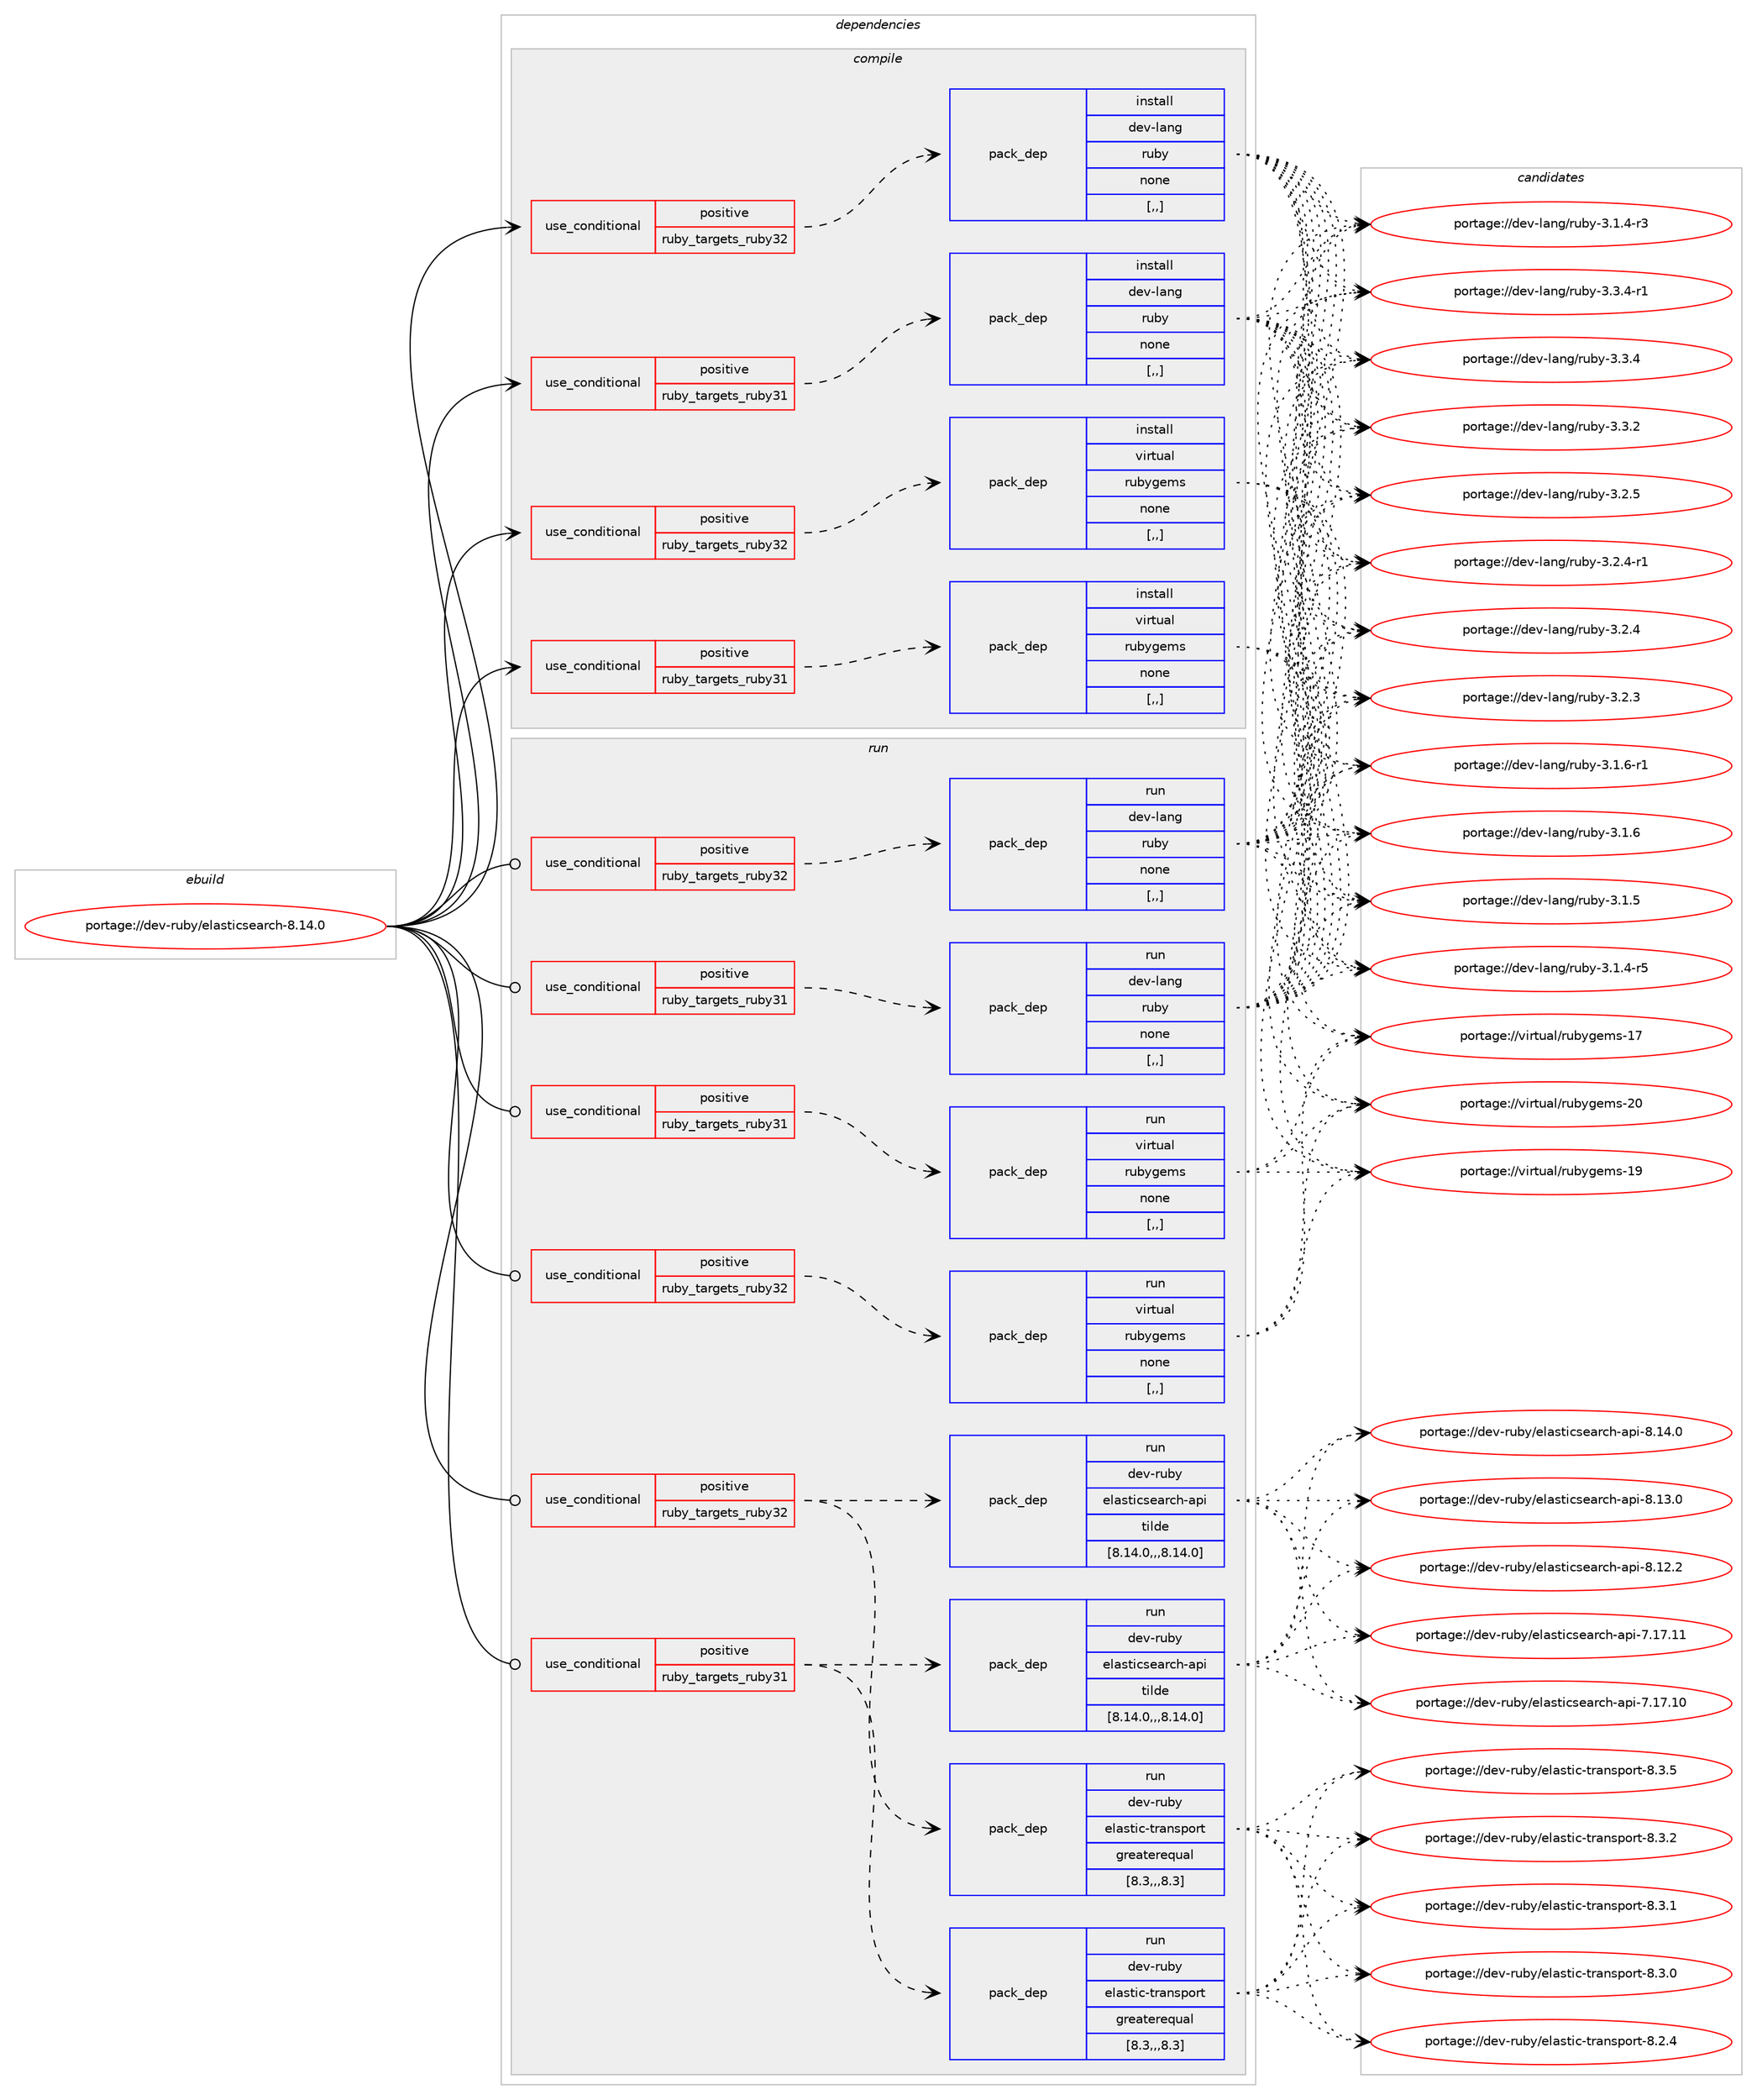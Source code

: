 digraph prolog {

# *************
# Graph options
# *************

newrank=true;
concentrate=true;
compound=true;
graph [rankdir=LR,fontname=Helvetica,fontsize=10,ranksep=1.5];#, ranksep=2.5, nodesep=0.2];
edge  [arrowhead=vee];
node  [fontname=Helvetica,fontsize=10];

# **********
# The ebuild
# **********

subgraph cluster_leftcol {
color=gray;
label=<<i>ebuild</i>>;
id [label="portage://dev-ruby/elasticsearch-8.14.0", color=red, width=4, href="../dev-ruby/elasticsearch-8.14.0.svg"];
}

# ****************
# The dependencies
# ****************

subgraph cluster_midcol {
color=gray;
label=<<i>dependencies</i>>;
subgraph cluster_compile {
fillcolor="#eeeeee";
style=filled;
label=<<i>compile</i>>;
subgraph cond47050 {
dependency182285 [label=<<TABLE BORDER="0" CELLBORDER="1" CELLSPACING="0" CELLPADDING="4"><TR><TD ROWSPAN="3" CELLPADDING="10">use_conditional</TD></TR><TR><TD>positive</TD></TR><TR><TD>ruby_targets_ruby31</TD></TR></TABLE>>, shape=none, color=red];
subgraph pack133927 {
dependency182286 [label=<<TABLE BORDER="0" CELLBORDER="1" CELLSPACING="0" CELLPADDING="4" WIDTH="220"><TR><TD ROWSPAN="6" CELLPADDING="30">pack_dep</TD></TR><TR><TD WIDTH="110">install</TD></TR><TR><TD>dev-lang</TD></TR><TR><TD>ruby</TD></TR><TR><TD>none</TD></TR><TR><TD>[,,]</TD></TR></TABLE>>, shape=none, color=blue];
}
dependency182285:e -> dependency182286:w [weight=20,style="dashed",arrowhead="vee"];
}
id:e -> dependency182285:w [weight=20,style="solid",arrowhead="vee"];
subgraph cond47051 {
dependency182287 [label=<<TABLE BORDER="0" CELLBORDER="1" CELLSPACING="0" CELLPADDING="4"><TR><TD ROWSPAN="3" CELLPADDING="10">use_conditional</TD></TR><TR><TD>positive</TD></TR><TR><TD>ruby_targets_ruby31</TD></TR></TABLE>>, shape=none, color=red];
subgraph pack133928 {
dependency182288 [label=<<TABLE BORDER="0" CELLBORDER="1" CELLSPACING="0" CELLPADDING="4" WIDTH="220"><TR><TD ROWSPAN="6" CELLPADDING="30">pack_dep</TD></TR><TR><TD WIDTH="110">install</TD></TR><TR><TD>virtual</TD></TR><TR><TD>rubygems</TD></TR><TR><TD>none</TD></TR><TR><TD>[,,]</TD></TR></TABLE>>, shape=none, color=blue];
}
dependency182287:e -> dependency182288:w [weight=20,style="dashed",arrowhead="vee"];
}
id:e -> dependency182287:w [weight=20,style="solid",arrowhead="vee"];
subgraph cond47052 {
dependency182289 [label=<<TABLE BORDER="0" CELLBORDER="1" CELLSPACING="0" CELLPADDING="4"><TR><TD ROWSPAN="3" CELLPADDING="10">use_conditional</TD></TR><TR><TD>positive</TD></TR><TR><TD>ruby_targets_ruby32</TD></TR></TABLE>>, shape=none, color=red];
subgraph pack133929 {
dependency182290 [label=<<TABLE BORDER="0" CELLBORDER="1" CELLSPACING="0" CELLPADDING="4" WIDTH="220"><TR><TD ROWSPAN="6" CELLPADDING="30">pack_dep</TD></TR><TR><TD WIDTH="110">install</TD></TR><TR><TD>dev-lang</TD></TR><TR><TD>ruby</TD></TR><TR><TD>none</TD></TR><TR><TD>[,,]</TD></TR></TABLE>>, shape=none, color=blue];
}
dependency182289:e -> dependency182290:w [weight=20,style="dashed",arrowhead="vee"];
}
id:e -> dependency182289:w [weight=20,style="solid",arrowhead="vee"];
subgraph cond47053 {
dependency182291 [label=<<TABLE BORDER="0" CELLBORDER="1" CELLSPACING="0" CELLPADDING="4"><TR><TD ROWSPAN="3" CELLPADDING="10">use_conditional</TD></TR><TR><TD>positive</TD></TR><TR><TD>ruby_targets_ruby32</TD></TR></TABLE>>, shape=none, color=red];
subgraph pack133930 {
dependency182292 [label=<<TABLE BORDER="0" CELLBORDER="1" CELLSPACING="0" CELLPADDING="4" WIDTH="220"><TR><TD ROWSPAN="6" CELLPADDING="30">pack_dep</TD></TR><TR><TD WIDTH="110">install</TD></TR><TR><TD>virtual</TD></TR><TR><TD>rubygems</TD></TR><TR><TD>none</TD></TR><TR><TD>[,,]</TD></TR></TABLE>>, shape=none, color=blue];
}
dependency182291:e -> dependency182292:w [weight=20,style="dashed",arrowhead="vee"];
}
id:e -> dependency182291:w [weight=20,style="solid",arrowhead="vee"];
}
subgraph cluster_compileandrun {
fillcolor="#eeeeee";
style=filled;
label=<<i>compile and run</i>>;
}
subgraph cluster_run {
fillcolor="#eeeeee";
style=filled;
label=<<i>run</i>>;
subgraph cond47054 {
dependency182293 [label=<<TABLE BORDER="0" CELLBORDER="1" CELLSPACING="0" CELLPADDING="4"><TR><TD ROWSPAN="3" CELLPADDING="10">use_conditional</TD></TR><TR><TD>positive</TD></TR><TR><TD>ruby_targets_ruby31</TD></TR></TABLE>>, shape=none, color=red];
subgraph pack133931 {
dependency182294 [label=<<TABLE BORDER="0" CELLBORDER="1" CELLSPACING="0" CELLPADDING="4" WIDTH="220"><TR><TD ROWSPAN="6" CELLPADDING="30">pack_dep</TD></TR><TR><TD WIDTH="110">run</TD></TR><TR><TD>dev-lang</TD></TR><TR><TD>ruby</TD></TR><TR><TD>none</TD></TR><TR><TD>[,,]</TD></TR></TABLE>>, shape=none, color=blue];
}
dependency182293:e -> dependency182294:w [weight=20,style="dashed",arrowhead="vee"];
}
id:e -> dependency182293:w [weight=20,style="solid",arrowhead="odot"];
subgraph cond47055 {
dependency182295 [label=<<TABLE BORDER="0" CELLBORDER="1" CELLSPACING="0" CELLPADDING="4"><TR><TD ROWSPAN="3" CELLPADDING="10">use_conditional</TD></TR><TR><TD>positive</TD></TR><TR><TD>ruby_targets_ruby31</TD></TR></TABLE>>, shape=none, color=red];
subgraph pack133932 {
dependency182296 [label=<<TABLE BORDER="0" CELLBORDER="1" CELLSPACING="0" CELLPADDING="4" WIDTH="220"><TR><TD ROWSPAN="6" CELLPADDING="30">pack_dep</TD></TR><TR><TD WIDTH="110">run</TD></TR><TR><TD>dev-ruby</TD></TR><TR><TD>elasticsearch-api</TD></TR><TR><TD>tilde</TD></TR><TR><TD>[8.14.0,,,8.14.0]</TD></TR></TABLE>>, shape=none, color=blue];
}
dependency182295:e -> dependency182296:w [weight=20,style="dashed",arrowhead="vee"];
subgraph pack133933 {
dependency182297 [label=<<TABLE BORDER="0" CELLBORDER="1" CELLSPACING="0" CELLPADDING="4" WIDTH="220"><TR><TD ROWSPAN="6" CELLPADDING="30">pack_dep</TD></TR><TR><TD WIDTH="110">run</TD></TR><TR><TD>dev-ruby</TD></TR><TR><TD>elastic-transport</TD></TR><TR><TD>greaterequal</TD></TR><TR><TD>[8.3,,,8.3]</TD></TR></TABLE>>, shape=none, color=blue];
}
dependency182295:e -> dependency182297:w [weight=20,style="dashed",arrowhead="vee"];
}
id:e -> dependency182295:w [weight=20,style="solid",arrowhead="odot"];
subgraph cond47056 {
dependency182298 [label=<<TABLE BORDER="0" CELLBORDER="1" CELLSPACING="0" CELLPADDING="4"><TR><TD ROWSPAN="3" CELLPADDING="10">use_conditional</TD></TR><TR><TD>positive</TD></TR><TR><TD>ruby_targets_ruby31</TD></TR></TABLE>>, shape=none, color=red];
subgraph pack133934 {
dependency182299 [label=<<TABLE BORDER="0" CELLBORDER="1" CELLSPACING="0" CELLPADDING="4" WIDTH="220"><TR><TD ROWSPAN="6" CELLPADDING="30">pack_dep</TD></TR><TR><TD WIDTH="110">run</TD></TR><TR><TD>virtual</TD></TR><TR><TD>rubygems</TD></TR><TR><TD>none</TD></TR><TR><TD>[,,]</TD></TR></TABLE>>, shape=none, color=blue];
}
dependency182298:e -> dependency182299:w [weight=20,style="dashed",arrowhead="vee"];
}
id:e -> dependency182298:w [weight=20,style="solid",arrowhead="odot"];
subgraph cond47057 {
dependency182300 [label=<<TABLE BORDER="0" CELLBORDER="1" CELLSPACING="0" CELLPADDING="4"><TR><TD ROWSPAN="3" CELLPADDING="10">use_conditional</TD></TR><TR><TD>positive</TD></TR><TR><TD>ruby_targets_ruby32</TD></TR></TABLE>>, shape=none, color=red];
subgraph pack133935 {
dependency182301 [label=<<TABLE BORDER="0" CELLBORDER="1" CELLSPACING="0" CELLPADDING="4" WIDTH="220"><TR><TD ROWSPAN="6" CELLPADDING="30">pack_dep</TD></TR><TR><TD WIDTH="110">run</TD></TR><TR><TD>dev-lang</TD></TR><TR><TD>ruby</TD></TR><TR><TD>none</TD></TR><TR><TD>[,,]</TD></TR></TABLE>>, shape=none, color=blue];
}
dependency182300:e -> dependency182301:w [weight=20,style="dashed",arrowhead="vee"];
}
id:e -> dependency182300:w [weight=20,style="solid",arrowhead="odot"];
subgraph cond47058 {
dependency182302 [label=<<TABLE BORDER="0" CELLBORDER="1" CELLSPACING="0" CELLPADDING="4"><TR><TD ROWSPAN="3" CELLPADDING="10">use_conditional</TD></TR><TR><TD>positive</TD></TR><TR><TD>ruby_targets_ruby32</TD></TR></TABLE>>, shape=none, color=red];
subgraph pack133936 {
dependency182303 [label=<<TABLE BORDER="0" CELLBORDER="1" CELLSPACING="0" CELLPADDING="4" WIDTH="220"><TR><TD ROWSPAN="6" CELLPADDING="30">pack_dep</TD></TR><TR><TD WIDTH="110">run</TD></TR><TR><TD>dev-ruby</TD></TR><TR><TD>elasticsearch-api</TD></TR><TR><TD>tilde</TD></TR><TR><TD>[8.14.0,,,8.14.0]</TD></TR></TABLE>>, shape=none, color=blue];
}
dependency182302:e -> dependency182303:w [weight=20,style="dashed",arrowhead="vee"];
subgraph pack133937 {
dependency182304 [label=<<TABLE BORDER="0" CELLBORDER="1" CELLSPACING="0" CELLPADDING="4" WIDTH="220"><TR><TD ROWSPAN="6" CELLPADDING="30">pack_dep</TD></TR><TR><TD WIDTH="110">run</TD></TR><TR><TD>dev-ruby</TD></TR><TR><TD>elastic-transport</TD></TR><TR><TD>greaterequal</TD></TR><TR><TD>[8.3,,,8.3]</TD></TR></TABLE>>, shape=none, color=blue];
}
dependency182302:e -> dependency182304:w [weight=20,style="dashed",arrowhead="vee"];
}
id:e -> dependency182302:w [weight=20,style="solid",arrowhead="odot"];
subgraph cond47059 {
dependency182305 [label=<<TABLE BORDER="0" CELLBORDER="1" CELLSPACING="0" CELLPADDING="4"><TR><TD ROWSPAN="3" CELLPADDING="10">use_conditional</TD></TR><TR><TD>positive</TD></TR><TR><TD>ruby_targets_ruby32</TD></TR></TABLE>>, shape=none, color=red];
subgraph pack133938 {
dependency182306 [label=<<TABLE BORDER="0" CELLBORDER="1" CELLSPACING="0" CELLPADDING="4" WIDTH="220"><TR><TD ROWSPAN="6" CELLPADDING="30">pack_dep</TD></TR><TR><TD WIDTH="110">run</TD></TR><TR><TD>virtual</TD></TR><TR><TD>rubygems</TD></TR><TR><TD>none</TD></TR><TR><TD>[,,]</TD></TR></TABLE>>, shape=none, color=blue];
}
dependency182305:e -> dependency182306:w [weight=20,style="dashed",arrowhead="vee"];
}
id:e -> dependency182305:w [weight=20,style="solid",arrowhead="odot"];
}
}

# **************
# The candidates
# **************

subgraph cluster_choices {
rank=same;
color=gray;
label=<<i>candidates</i>>;

subgraph choice133927 {
color=black;
nodesep=1;
choice100101118451089711010347114117981214551465146524511449 [label="portage://dev-lang/ruby-3.3.4-r1", color=red, width=4,href="../dev-lang/ruby-3.3.4-r1.svg"];
choice10010111845108971101034711411798121455146514652 [label="portage://dev-lang/ruby-3.3.4", color=red, width=4,href="../dev-lang/ruby-3.3.4.svg"];
choice10010111845108971101034711411798121455146514650 [label="portage://dev-lang/ruby-3.3.2", color=red, width=4,href="../dev-lang/ruby-3.3.2.svg"];
choice10010111845108971101034711411798121455146504653 [label="portage://dev-lang/ruby-3.2.5", color=red, width=4,href="../dev-lang/ruby-3.2.5.svg"];
choice100101118451089711010347114117981214551465046524511449 [label="portage://dev-lang/ruby-3.2.4-r1", color=red, width=4,href="../dev-lang/ruby-3.2.4-r1.svg"];
choice10010111845108971101034711411798121455146504652 [label="portage://dev-lang/ruby-3.2.4", color=red, width=4,href="../dev-lang/ruby-3.2.4.svg"];
choice10010111845108971101034711411798121455146504651 [label="portage://dev-lang/ruby-3.2.3", color=red, width=4,href="../dev-lang/ruby-3.2.3.svg"];
choice100101118451089711010347114117981214551464946544511449 [label="portage://dev-lang/ruby-3.1.6-r1", color=red, width=4,href="../dev-lang/ruby-3.1.6-r1.svg"];
choice10010111845108971101034711411798121455146494654 [label="portage://dev-lang/ruby-3.1.6", color=red, width=4,href="../dev-lang/ruby-3.1.6.svg"];
choice10010111845108971101034711411798121455146494653 [label="portage://dev-lang/ruby-3.1.5", color=red, width=4,href="../dev-lang/ruby-3.1.5.svg"];
choice100101118451089711010347114117981214551464946524511453 [label="portage://dev-lang/ruby-3.1.4-r5", color=red, width=4,href="../dev-lang/ruby-3.1.4-r5.svg"];
choice100101118451089711010347114117981214551464946524511451 [label="portage://dev-lang/ruby-3.1.4-r3", color=red, width=4,href="../dev-lang/ruby-3.1.4-r3.svg"];
dependency182286:e -> choice100101118451089711010347114117981214551465146524511449:w [style=dotted,weight="100"];
dependency182286:e -> choice10010111845108971101034711411798121455146514652:w [style=dotted,weight="100"];
dependency182286:e -> choice10010111845108971101034711411798121455146514650:w [style=dotted,weight="100"];
dependency182286:e -> choice10010111845108971101034711411798121455146504653:w [style=dotted,weight="100"];
dependency182286:e -> choice100101118451089711010347114117981214551465046524511449:w [style=dotted,weight="100"];
dependency182286:e -> choice10010111845108971101034711411798121455146504652:w [style=dotted,weight="100"];
dependency182286:e -> choice10010111845108971101034711411798121455146504651:w [style=dotted,weight="100"];
dependency182286:e -> choice100101118451089711010347114117981214551464946544511449:w [style=dotted,weight="100"];
dependency182286:e -> choice10010111845108971101034711411798121455146494654:w [style=dotted,weight="100"];
dependency182286:e -> choice10010111845108971101034711411798121455146494653:w [style=dotted,weight="100"];
dependency182286:e -> choice100101118451089711010347114117981214551464946524511453:w [style=dotted,weight="100"];
dependency182286:e -> choice100101118451089711010347114117981214551464946524511451:w [style=dotted,weight="100"];
}
subgraph choice133928 {
color=black;
nodesep=1;
choice118105114116117971084711411798121103101109115455048 [label="portage://virtual/rubygems-20", color=red, width=4,href="../virtual/rubygems-20.svg"];
choice118105114116117971084711411798121103101109115454957 [label="portage://virtual/rubygems-19", color=red, width=4,href="../virtual/rubygems-19.svg"];
choice118105114116117971084711411798121103101109115454955 [label="portage://virtual/rubygems-17", color=red, width=4,href="../virtual/rubygems-17.svg"];
dependency182288:e -> choice118105114116117971084711411798121103101109115455048:w [style=dotted,weight="100"];
dependency182288:e -> choice118105114116117971084711411798121103101109115454957:w [style=dotted,weight="100"];
dependency182288:e -> choice118105114116117971084711411798121103101109115454955:w [style=dotted,weight="100"];
}
subgraph choice133929 {
color=black;
nodesep=1;
choice100101118451089711010347114117981214551465146524511449 [label="portage://dev-lang/ruby-3.3.4-r1", color=red, width=4,href="../dev-lang/ruby-3.3.4-r1.svg"];
choice10010111845108971101034711411798121455146514652 [label="portage://dev-lang/ruby-3.3.4", color=red, width=4,href="../dev-lang/ruby-3.3.4.svg"];
choice10010111845108971101034711411798121455146514650 [label="portage://dev-lang/ruby-3.3.2", color=red, width=4,href="../dev-lang/ruby-3.3.2.svg"];
choice10010111845108971101034711411798121455146504653 [label="portage://dev-lang/ruby-3.2.5", color=red, width=4,href="../dev-lang/ruby-3.2.5.svg"];
choice100101118451089711010347114117981214551465046524511449 [label="portage://dev-lang/ruby-3.2.4-r1", color=red, width=4,href="../dev-lang/ruby-3.2.4-r1.svg"];
choice10010111845108971101034711411798121455146504652 [label="portage://dev-lang/ruby-3.2.4", color=red, width=4,href="../dev-lang/ruby-3.2.4.svg"];
choice10010111845108971101034711411798121455146504651 [label="portage://dev-lang/ruby-3.2.3", color=red, width=4,href="../dev-lang/ruby-3.2.3.svg"];
choice100101118451089711010347114117981214551464946544511449 [label="portage://dev-lang/ruby-3.1.6-r1", color=red, width=4,href="../dev-lang/ruby-3.1.6-r1.svg"];
choice10010111845108971101034711411798121455146494654 [label="portage://dev-lang/ruby-3.1.6", color=red, width=4,href="../dev-lang/ruby-3.1.6.svg"];
choice10010111845108971101034711411798121455146494653 [label="portage://dev-lang/ruby-3.1.5", color=red, width=4,href="../dev-lang/ruby-3.1.5.svg"];
choice100101118451089711010347114117981214551464946524511453 [label="portage://dev-lang/ruby-3.1.4-r5", color=red, width=4,href="../dev-lang/ruby-3.1.4-r5.svg"];
choice100101118451089711010347114117981214551464946524511451 [label="portage://dev-lang/ruby-3.1.4-r3", color=red, width=4,href="../dev-lang/ruby-3.1.4-r3.svg"];
dependency182290:e -> choice100101118451089711010347114117981214551465146524511449:w [style=dotted,weight="100"];
dependency182290:e -> choice10010111845108971101034711411798121455146514652:w [style=dotted,weight="100"];
dependency182290:e -> choice10010111845108971101034711411798121455146514650:w [style=dotted,weight="100"];
dependency182290:e -> choice10010111845108971101034711411798121455146504653:w [style=dotted,weight="100"];
dependency182290:e -> choice100101118451089711010347114117981214551465046524511449:w [style=dotted,weight="100"];
dependency182290:e -> choice10010111845108971101034711411798121455146504652:w [style=dotted,weight="100"];
dependency182290:e -> choice10010111845108971101034711411798121455146504651:w [style=dotted,weight="100"];
dependency182290:e -> choice100101118451089711010347114117981214551464946544511449:w [style=dotted,weight="100"];
dependency182290:e -> choice10010111845108971101034711411798121455146494654:w [style=dotted,weight="100"];
dependency182290:e -> choice10010111845108971101034711411798121455146494653:w [style=dotted,weight="100"];
dependency182290:e -> choice100101118451089711010347114117981214551464946524511453:w [style=dotted,weight="100"];
dependency182290:e -> choice100101118451089711010347114117981214551464946524511451:w [style=dotted,weight="100"];
}
subgraph choice133930 {
color=black;
nodesep=1;
choice118105114116117971084711411798121103101109115455048 [label="portage://virtual/rubygems-20", color=red, width=4,href="../virtual/rubygems-20.svg"];
choice118105114116117971084711411798121103101109115454957 [label="portage://virtual/rubygems-19", color=red, width=4,href="../virtual/rubygems-19.svg"];
choice118105114116117971084711411798121103101109115454955 [label="portage://virtual/rubygems-17", color=red, width=4,href="../virtual/rubygems-17.svg"];
dependency182292:e -> choice118105114116117971084711411798121103101109115455048:w [style=dotted,weight="100"];
dependency182292:e -> choice118105114116117971084711411798121103101109115454957:w [style=dotted,weight="100"];
dependency182292:e -> choice118105114116117971084711411798121103101109115454955:w [style=dotted,weight="100"];
}
subgraph choice133931 {
color=black;
nodesep=1;
choice100101118451089711010347114117981214551465146524511449 [label="portage://dev-lang/ruby-3.3.4-r1", color=red, width=4,href="../dev-lang/ruby-3.3.4-r1.svg"];
choice10010111845108971101034711411798121455146514652 [label="portage://dev-lang/ruby-3.3.4", color=red, width=4,href="../dev-lang/ruby-3.3.4.svg"];
choice10010111845108971101034711411798121455146514650 [label="portage://dev-lang/ruby-3.3.2", color=red, width=4,href="../dev-lang/ruby-3.3.2.svg"];
choice10010111845108971101034711411798121455146504653 [label="portage://dev-lang/ruby-3.2.5", color=red, width=4,href="../dev-lang/ruby-3.2.5.svg"];
choice100101118451089711010347114117981214551465046524511449 [label="portage://dev-lang/ruby-3.2.4-r1", color=red, width=4,href="../dev-lang/ruby-3.2.4-r1.svg"];
choice10010111845108971101034711411798121455146504652 [label="portage://dev-lang/ruby-3.2.4", color=red, width=4,href="../dev-lang/ruby-3.2.4.svg"];
choice10010111845108971101034711411798121455146504651 [label="portage://dev-lang/ruby-3.2.3", color=red, width=4,href="../dev-lang/ruby-3.2.3.svg"];
choice100101118451089711010347114117981214551464946544511449 [label="portage://dev-lang/ruby-3.1.6-r1", color=red, width=4,href="../dev-lang/ruby-3.1.6-r1.svg"];
choice10010111845108971101034711411798121455146494654 [label="portage://dev-lang/ruby-3.1.6", color=red, width=4,href="../dev-lang/ruby-3.1.6.svg"];
choice10010111845108971101034711411798121455146494653 [label="portage://dev-lang/ruby-3.1.5", color=red, width=4,href="../dev-lang/ruby-3.1.5.svg"];
choice100101118451089711010347114117981214551464946524511453 [label="portage://dev-lang/ruby-3.1.4-r5", color=red, width=4,href="../dev-lang/ruby-3.1.4-r5.svg"];
choice100101118451089711010347114117981214551464946524511451 [label="portage://dev-lang/ruby-3.1.4-r3", color=red, width=4,href="../dev-lang/ruby-3.1.4-r3.svg"];
dependency182294:e -> choice100101118451089711010347114117981214551465146524511449:w [style=dotted,weight="100"];
dependency182294:e -> choice10010111845108971101034711411798121455146514652:w [style=dotted,weight="100"];
dependency182294:e -> choice10010111845108971101034711411798121455146514650:w [style=dotted,weight="100"];
dependency182294:e -> choice10010111845108971101034711411798121455146504653:w [style=dotted,weight="100"];
dependency182294:e -> choice100101118451089711010347114117981214551465046524511449:w [style=dotted,weight="100"];
dependency182294:e -> choice10010111845108971101034711411798121455146504652:w [style=dotted,weight="100"];
dependency182294:e -> choice10010111845108971101034711411798121455146504651:w [style=dotted,weight="100"];
dependency182294:e -> choice100101118451089711010347114117981214551464946544511449:w [style=dotted,weight="100"];
dependency182294:e -> choice10010111845108971101034711411798121455146494654:w [style=dotted,weight="100"];
dependency182294:e -> choice10010111845108971101034711411798121455146494653:w [style=dotted,weight="100"];
dependency182294:e -> choice100101118451089711010347114117981214551464946524511453:w [style=dotted,weight="100"];
dependency182294:e -> choice100101118451089711010347114117981214551464946524511451:w [style=dotted,weight="100"];
}
subgraph choice133932 {
color=black;
nodesep=1;
choice10010111845114117981214710110897115116105991151019711499104459711210545564649524648 [label="portage://dev-ruby/elasticsearch-api-8.14.0", color=red, width=4,href="../dev-ruby/elasticsearch-api-8.14.0.svg"];
choice10010111845114117981214710110897115116105991151019711499104459711210545564649514648 [label="portage://dev-ruby/elasticsearch-api-8.13.0", color=red, width=4,href="../dev-ruby/elasticsearch-api-8.13.0.svg"];
choice10010111845114117981214710110897115116105991151019711499104459711210545564649504650 [label="portage://dev-ruby/elasticsearch-api-8.12.2", color=red, width=4,href="../dev-ruby/elasticsearch-api-8.12.2.svg"];
choice1001011184511411798121471011089711511610599115101971149910445971121054555464955464949 [label="portage://dev-ruby/elasticsearch-api-7.17.11", color=red, width=4,href="../dev-ruby/elasticsearch-api-7.17.11.svg"];
choice1001011184511411798121471011089711511610599115101971149910445971121054555464955464948 [label="portage://dev-ruby/elasticsearch-api-7.17.10", color=red, width=4,href="../dev-ruby/elasticsearch-api-7.17.10.svg"];
dependency182296:e -> choice10010111845114117981214710110897115116105991151019711499104459711210545564649524648:w [style=dotted,weight="100"];
dependency182296:e -> choice10010111845114117981214710110897115116105991151019711499104459711210545564649514648:w [style=dotted,weight="100"];
dependency182296:e -> choice10010111845114117981214710110897115116105991151019711499104459711210545564649504650:w [style=dotted,weight="100"];
dependency182296:e -> choice1001011184511411798121471011089711511610599115101971149910445971121054555464955464949:w [style=dotted,weight="100"];
dependency182296:e -> choice1001011184511411798121471011089711511610599115101971149910445971121054555464955464948:w [style=dotted,weight="100"];
}
subgraph choice133933 {
color=black;
nodesep=1;
choice10010111845114117981214710110897115116105994511611497110115112111114116455646514653 [label="portage://dev-ruby/elastic-transport-8.3.5", color=red, width=4,href="../dev-ruby/elastic-transport-8.3.5.svg"];
choice10010111845114117981214710110897115116105994511611497110115112111114116455646514650 [label="portage://dev-ruby/elastic-transport-8.3.2", color=red, width=4,href="../dev-ruby/elastic-transport-8.3.2.svg"];
choice10010111845114117981214710110897115116105994511611497110115112111114116455646514649 [label="portage://dev-ruby/elastic-transport-8.3.1", color=red, width=4,href="../dev-ruby/elastic-transport-8.3.1.svg"];
choice10010111845114117981214710110897115116105994511611497110115112111114116455646514648 [label="portage://dev-ruby/elastic-transport-8.3.0", color=red, width=4,href="../dev-ruby/elastic-transport-8.3.0.svg"];
choice10010111845114117981214710110897115116105994511611497110115112111114116455646504652 [label="portage://dev-ruby/elastic-transport-8.2.4", color=red, width=4,href="../dev-ruby/elastic-transport-8.2.4.svg"];
dependency182297:e -> choice10010111845114117981214710110897115116105994511611497110115112111114116455646514653:w [style=dotted,weight="100"];
dependency182297:e -> choice10010111845114117981214710110897115116105994511611497110115112111114116455646514650:w [style=dotted,weight="100"];
dependency182297:e -> choice10010111845114117981214710110897115116105994511611497110115112111114116455646514649:w [style=dotted,weight="100"];
dependency182297:e -> choice10010111845114117981214710110897115116105994511611497110115112111114116455646514648:w [style=dotted,weight="100"];
dependency182297:e -> choice10010111845114117981214710110897115116105994511611497110115112111114116455646504652:w [style=dotted,weight="100"];
}
subgraph choice133934 {
color=black;
nodesep=1;
choice118105114116117971084711411798121103101109115455048 [label="portage://virtual/rubygems-20", color=red, width=4,href="../virtual/rubygems-20.svg"];
choice118105114116117971084711411798121103101109115454957 [label="portage://virtual/rubygems-19", color=red, width=4,href="../virtual/rubygems-19.svg"];
choice118105114116117971084711411798121103101109115454955 [label="portage://virtual/rubygems-17", color=red, width=4,href="../virtual/rubygems-17.svg"];
dependency182299:e -> choice118105114116117971084711411798121103101109115455048:w [style=dotted,weight="100"];
dependency182299:e -> choice118105114116117971084711411798121103101109115454957:w [style=dotted,weight="100"];
dependency182299:e -> choice118105114116117971084711411798121103101109115454955:w [style=dotted,weight="100"];
}
subgraph choice133935 {
color=black;
nodesep=1;
choice100101118451089711010347114117981214551465146524511449 [label="portage://dev-lang/ruby-3.3.4-r1", color=red, width=4,href="../dev-lang/ruby-3.3.4-r1.svg"];
choice10010111845108971101034711411798121455146514652 [label="portage://dev-lang/ruby-3.3.4", color=red, width=4,href="../dev-lang/ruby-3.3.4.svg"];
choice10010111845108971101034711411798121455146514650 [label="portage://dev-lang/ruby-3.3.2", color=red, width=4,href="../dev-lang/ruby-3.3.2.svg"];
choice10010111845108971101034711411798121455146504653 [label="portage://dev-lang/ruby-3.2.5", color=red, width=4,href="../dev-lang/ruby-3.2.5.svg"];
choice100101118451089711010347114117981214551465046524511449 [label="portage://dev-lang/ruby-3.2.4-r1", color=red, width=4,href="../dev-lang/ruby-3.2.4-r1.svg"];
choice10010111845108971101034711411798121455146504652 [label="portage://dev-lang/ruby-3.2.4", color=red, width=4,href="../dev-lang/ruby-3.2.4.svg"];
choice10010111845108971101034711411798121455146504651 [label="portage://dev-lang/ruby-3.2.3", color=red, width=4,href="../dev-lang/ruby-3.2.3.svg"];
choice100101118451089711010347114117981214551464946544511449 [label="portage://dev-lang/ruby-3.1.6-r1", color=red, width=4,href="../dev-lang/ruby-3.1.6-r1.svg"];
choice10010111845108971101034711411798121455146494654 [label="portage://dev-lang/ruby-3.1.6", color=red, width=4,href="../dev-lang/ruby-3.1.6.svg"];
choice10010111845108971101034711411798121455146494653 [label="portage://dev-lang/ruby-3.1.5", color=red, width=4,href="../dev-lang/ruby-3.1.5.svg"];
choice100101118451089711010347114117981214551464946524511453 [label="portage://dev-lang/ruby-3.1.4-r5", color=red, width=4,href="../dev-lang/ruby-3.1.4-r5.svg"];
choice100101118451089711010347114117981214551464946524511451 [label="portage://dev-lang/ruby-3.1.4-r3", color=red, width=4,href="../dev-lang/ruby-3.1.4-r3.svg"];
dependency182301:e -> choice100101118451089711010347114117981214551465146524511449:w [style=dotted,weight="100"];
dependency182301:e -> choice10010111845108971101034711411798121455146514652:w [style=dotted,weight="100"];
dependency182301:e -> choice10010111845108971101034711411798121455146514650:w [style=dotted,weight="100"];
dependency182301:e -> choice10010111845108971101034711411798121455146504653:w [style=dotted,weight="100"];
dependency182301:e -> choice100101118451089711010347114117981214551465046524511449:w [style=dotted,weight="100"];
dependency182301:e -> choice10010111845108971101034711411798121455146504652:w [style=dotted,weight="100"];
dependency182301:e -> choice10010111845108971101034711411798121455146504651:w [style=dotted,weight="100"];
dependency182301:e -> choice100101118451089711010347114117981214551464946544511449:w [style=dotted,weight="100"];
dependency182301:e -> choice10010111845108971101034711411798121455146494654:w [style=dotted,weight="100"];
dependency182301:e -> choice10010111845108971101034711411798121455146494653:w [style=dotted,weight="100"];
dependency182301:e -> choice100101118451089711010347114117981214551464946524511453:w [style=dotted,weight="100"];
dependency182301:e -> choice100101118451089711010347114117981214551464946524511451:w [style=dotted,weight="100"];
}
subgraph choice133936 {
color=black;
nodesep=1;
choice10010111845114117981214710110897115116105991151019711499104459711210545564649524648 [label="portage://dev-ruby/elasticsearch-api-8.14.0", color=red, width=4,href="../dev-ruby/elasticsearch-api-8.14.0.svg"];
choice10010111845114117981214710110897115116105991151019711499104459711210545564649514648 [label="portage://dev-ruby/elasticsearch-api-8.13.0", color=red, width=4,href="../dev-ruby/elasticsearch-api-8.13.0.svg"];
choice10010111845114117981214710110897115116105991151019711499104459711210545564649504650 [label="portage://dev-ruby/elasticsearch-api-8.12.2", color=red, width=4,href="../dev-ruby/elasticsearch-api-8.12.2.svg"];
choice1001011184511411798121471011089711511610599115101971149910445971121054555464955464949 [label="portage://dev-ruby/elasticsearch-api-7.17.11", color=red, width=4,href="../dev-ruby/elasticsearch-api-7.17.11.svg"];
choice1001011184511411798121471011089711511610599115101971149910445971121054555464955464948 [label="portage://dev-ruby/elasticsearch-api-7.17.10", color=red, width=4,href="../dev-ruby/elasticsearch-api-7.17.10.svg"];
dependency182303:e -> choice10010111845114117981214710110897115116105991151019711499104459711210545564649524648:w [style=dotted,weight="100"];
dependency182303:e -> choice10010111845114117981214710110897115116105991151019711499104459711210545564649514648:w [style=dotted,weight="100"];
dependency182303:e -> choice10010111845114117981214710110897115116105991151019711499104459711210545564649504650:w [style=dotted,weight="100"];
dependency182303:e -> choice1001011184511411798121471011089711511610599115101971149910445971121054555464955464949:w [style=dotted,weight="100"];
dependency182303:e -> choice1001011184511411798121471011089711511610599115101971149910445971121054555464955464948:w [style=dotted,weight="100"];
}
subgraph choice133937 {
color=black;
nodesep=1;
choice10010111845114117981214710110897115116105994511611497110115112111114116455646514653 [label="portage://dev-ruby/elastic-transport-8.3.5", color=red, width=4,href="../dev-ruby/elastic-transport-8.3.5.svg"];
choice10010111845114117981214710110897115116105994511611497110115112111114116455646514650 [label="portage://dev-ruby/elastic-transport-8.3.2", color=red, width=4,href="../dev-ruby/elastic-transport-8.3.2.svg"];
choice10010111845114117981214710110897115116105994511611497110115112111114116455646514649 [label="portage://dev-ruby/elastic-transport-8.3.1", color=red, width=4,href="../dev-ruby/elastic-transport-8.3.1.svg"];
choice10010111845114117981214710110897115116105994511611497110115112111114116455646514648 [label="portage://dev-ruby/elastic-transport-8.3.0", color=red, width=4,href="../dev-ruby/elastic-transport-8.3.0.svg"];
choice10010111845114117981214710110897115116105994511611497110115112111114116455646504652 [label="portage://dev-ruby/elastic-transport-8.2.4", color=red, width=4,href="../dev-ruby/elastic-transport-8.2.4.svg"];
dependency182304:e -> choice10010111845114117981214710110897115116105994511611497110115112111114116455646514653:w [style=dotted,weight="100"];
dependency182304:e -> choice10010111845114117981214710110897115116105994511611497110115112111114116455646514650:w [style=dotted,weight="100"];
dependency182304:e -> choice10010111845114117981214710110897115116105994511611497110115112111114116455646514649:w [style=dotted,weight="100"];
dependency182304:e -> choice10010111845114117981214710110897115116105994511611497110115112111114116455646514648:w [style=dotted,weight="100"];
dependency182304:e -> choice10010111845114117981214710110897115116105994511611497110115112111114116455646504652:w [style=dotted,weight="100"];
}
subgraph choice133938 {
color=black;
nodesep=1;
choice118105114116117971084711411798121103101109115455048 [label="portage://virtual/rubygems-20", color=red, width=4,href="../virtual/rubygems-20.svg"];
choice118105114116117971084711411798121103101109115454957 [label="portage://virtual/rubygems-19", color=red, width=4,href="../virtual/rubygems-19.svg"];
choice118105114116117971084711411798121103101109115454955 [label="portage://virtual/rubygems-17", color=red, width=4,href="../virtual/rubygems-17.svg"];
dependency182306:e -> choice118105114116117971084711411798121103101109115455048:w [style=dotted,weight="100"];
dependency182306:e -> choice118105114116117971084711411798121103101109115454957:w [style=dotted,weight="100"];
dependency182306:e -> choice118105114116117971084711411798121103101109115454955:w [style=dotted,weight="100"];
}
}

}

